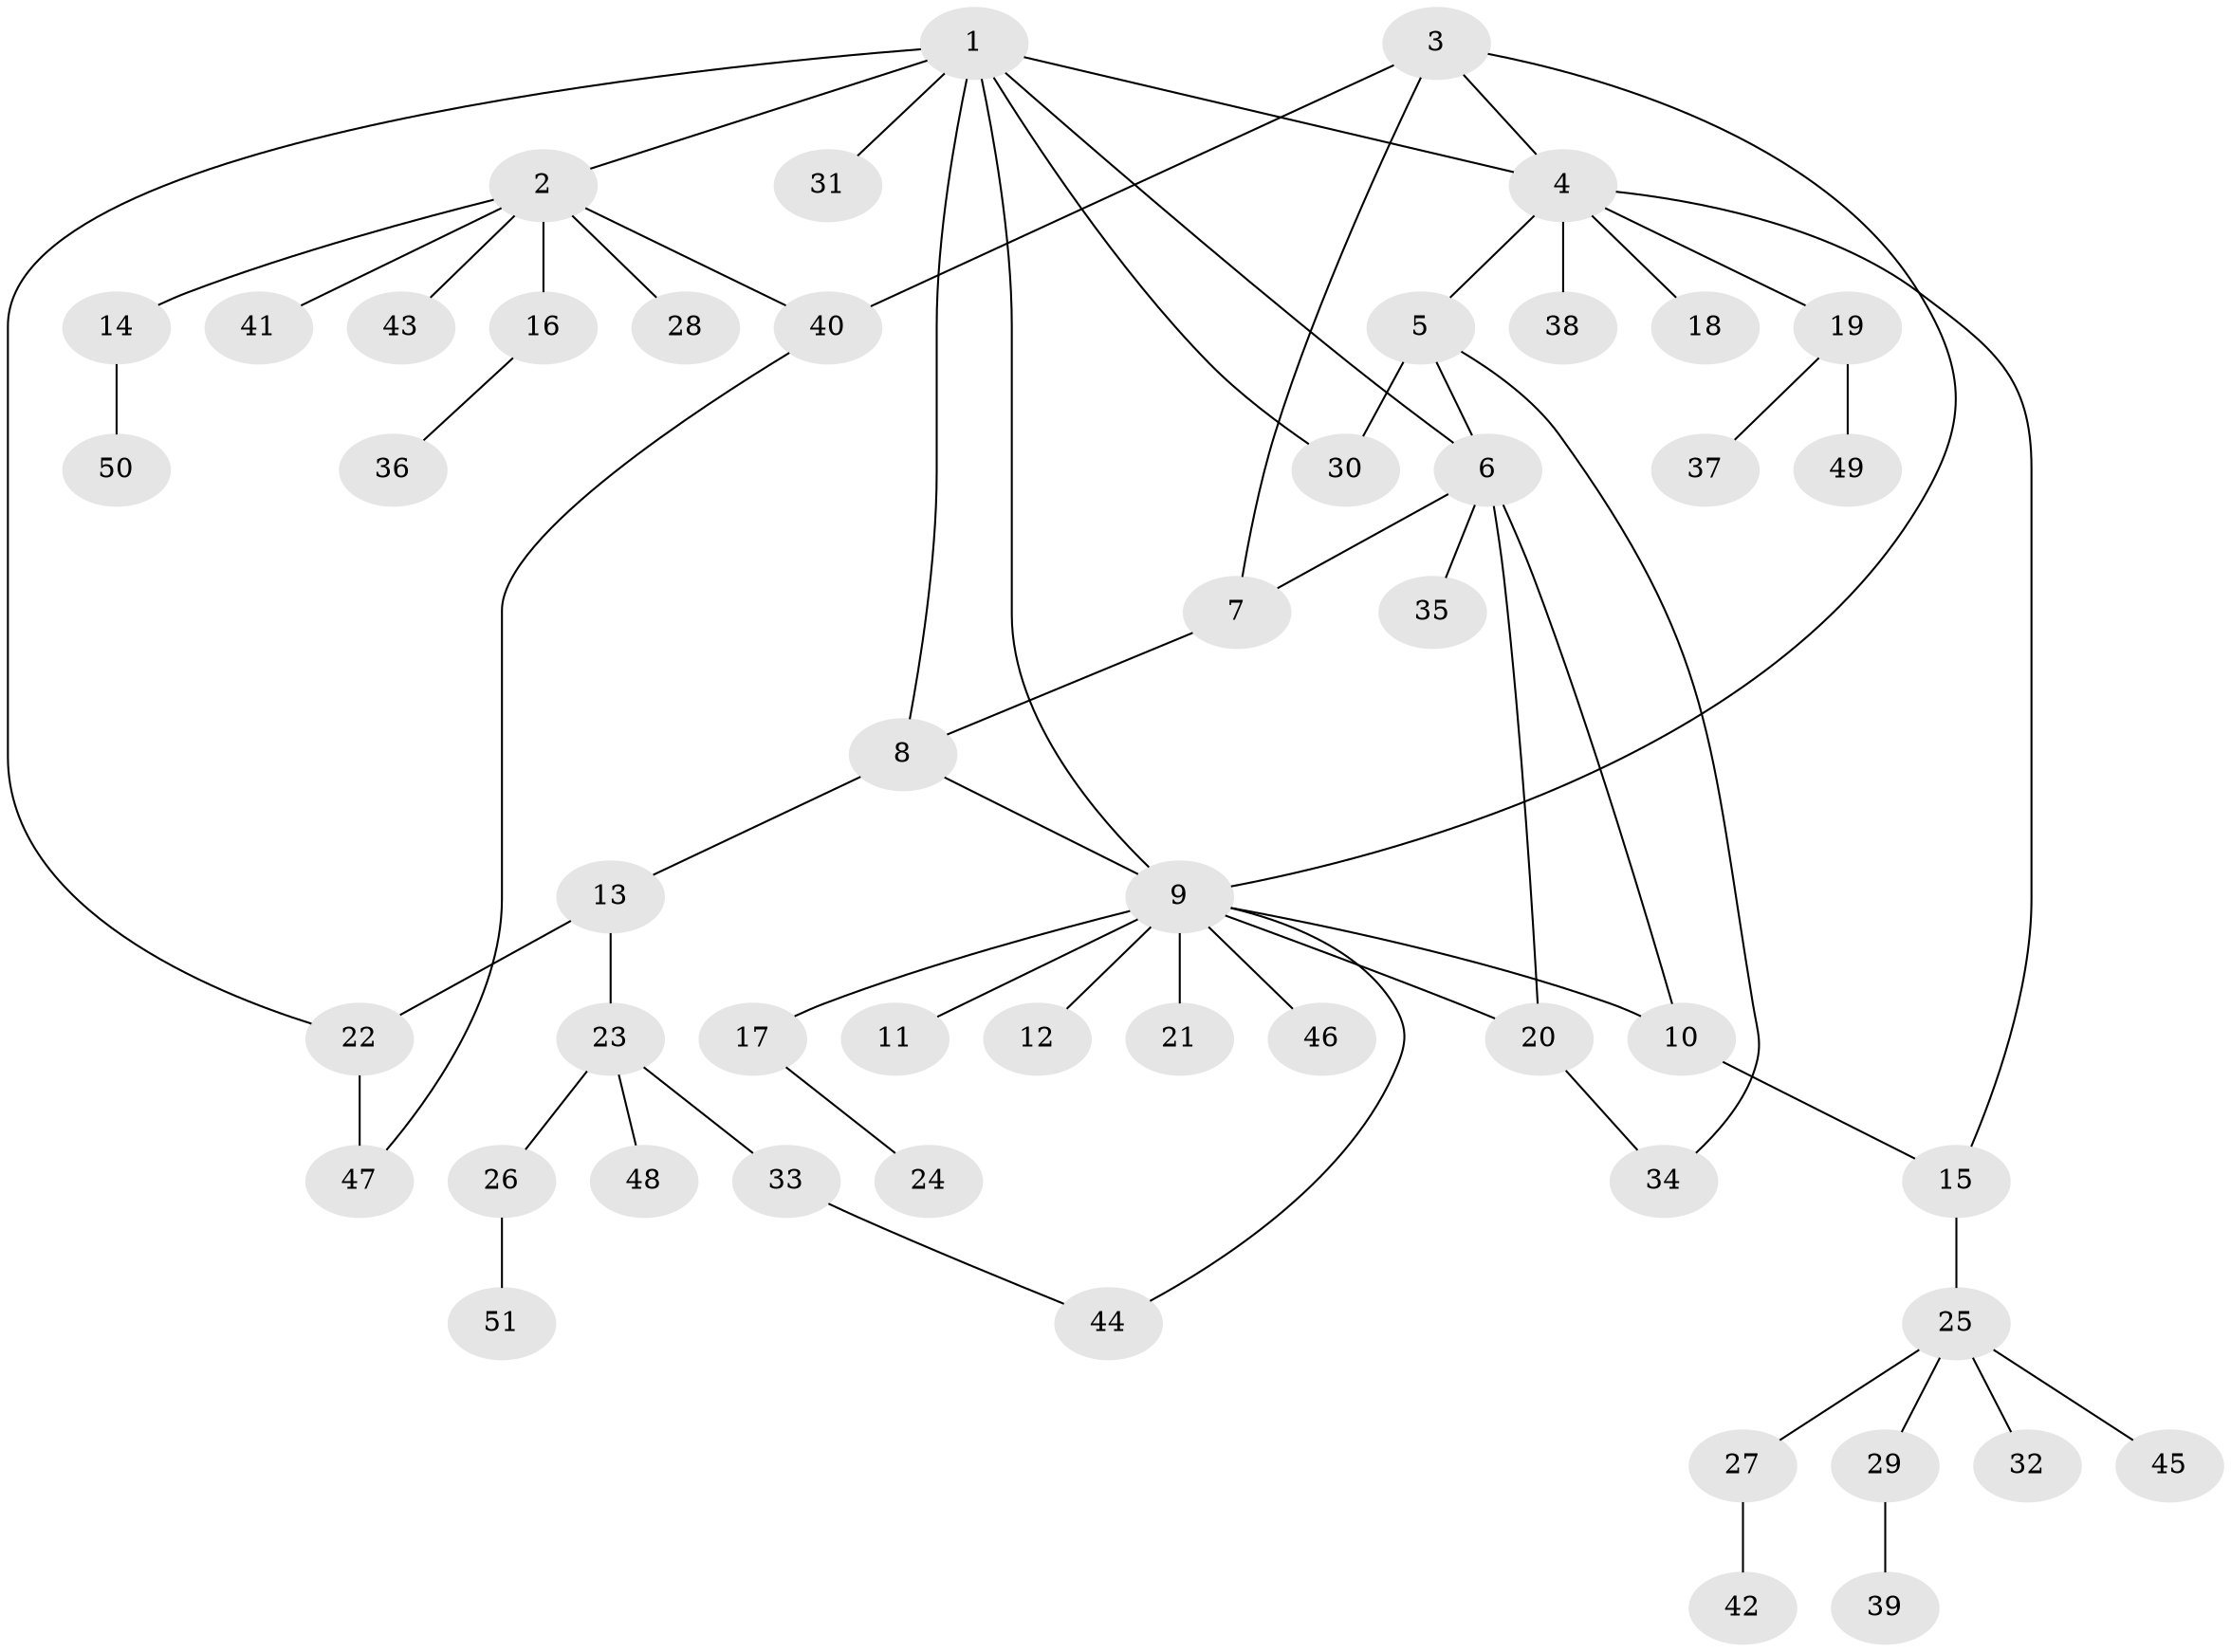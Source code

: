 // coarse degree distribution, {6: 0.05405405405405406, 7: 0.05405405405405406, 4: 0.08108108108108109, 10: 0.02702702702702703, 3: 0.08108108108108109, 1: 0.4864864864864865, 2: 0.1891891891891892, 5: 0.02702702702702703}
// Generated by graph-tools (version 1.1) at 2025/52/03/04/25 22:52:31]
// undirected, 51 vertices, 64 edges
graph export_dot {
  node [color=gray90,style=filled];
  1;
  2;
  3;
  4;
  5;
  6;
  7;
  8;
  9;
  10;
  11;
  12;
  13;
  14;
  15;
  16;
  17;
  18;
  19;
  20;
  21;
  22;
  23;
  24;
  25;
  26;
  27;
  28;
  29;
  30;
  31;
  32;
  33;
  34;
  35;
  36;
  37;
  38;
  39;
  40;
  41;
  42;
  43;
  44;
  45;
  46;
  47;
  48;
  49;
  50;
  51;
  1 -- 2;
  1 -- 4;
  1 -- 6;
  1 -- 8;
  1 -- 9;
  1 -- 22;
  1 -- 30;
  1 -- 31;
  2 -- 14;
  2 -- 16;
  2 -- 28;
  2 -- 40;
  2 -- 41;
  2 -- 43;
  3 -- 4;
  3 -- 7;
  3 -- 9;
  3 -- 40;
  4 -- 5;
  4 -- 15;
  4 -- 18;
  4 -- 19;
  4 -- 38;
  5 -- 6;
  5 -- 30;
  5 -- 34;
  6 -- 7;
  6 -- 10;
  6 -- 20;
  6 -- 35;
  7 -- 8;
  8 -- 9;
  8 -- 13;
  9 -- 10;
  9 -- 11;
  9 -- 12;
  9 -- 17;
  9 -- 20;
  9 -- 21;
  9 -- 44;
  9 -- 46;
  10 -- 15;
  13 -- 22;
  13 -- 23;
  14 -- 50;
  15 -- 25;
  16 -- 36;
  17 -- 24;
  19 -- 37;
  19 -- 49;
  20 -- 34;
  22 -- 47;
  23 -- 26;
  23 -- 33;
  23 -- 48;
  25 -- 27;
  25 -- 29;
  25 -- 32;
  25 -- 45;
  26 -- 51;
  27 -- 42;
  29 -- 39;
  33 -- 44;
  40 -- 47;
}
